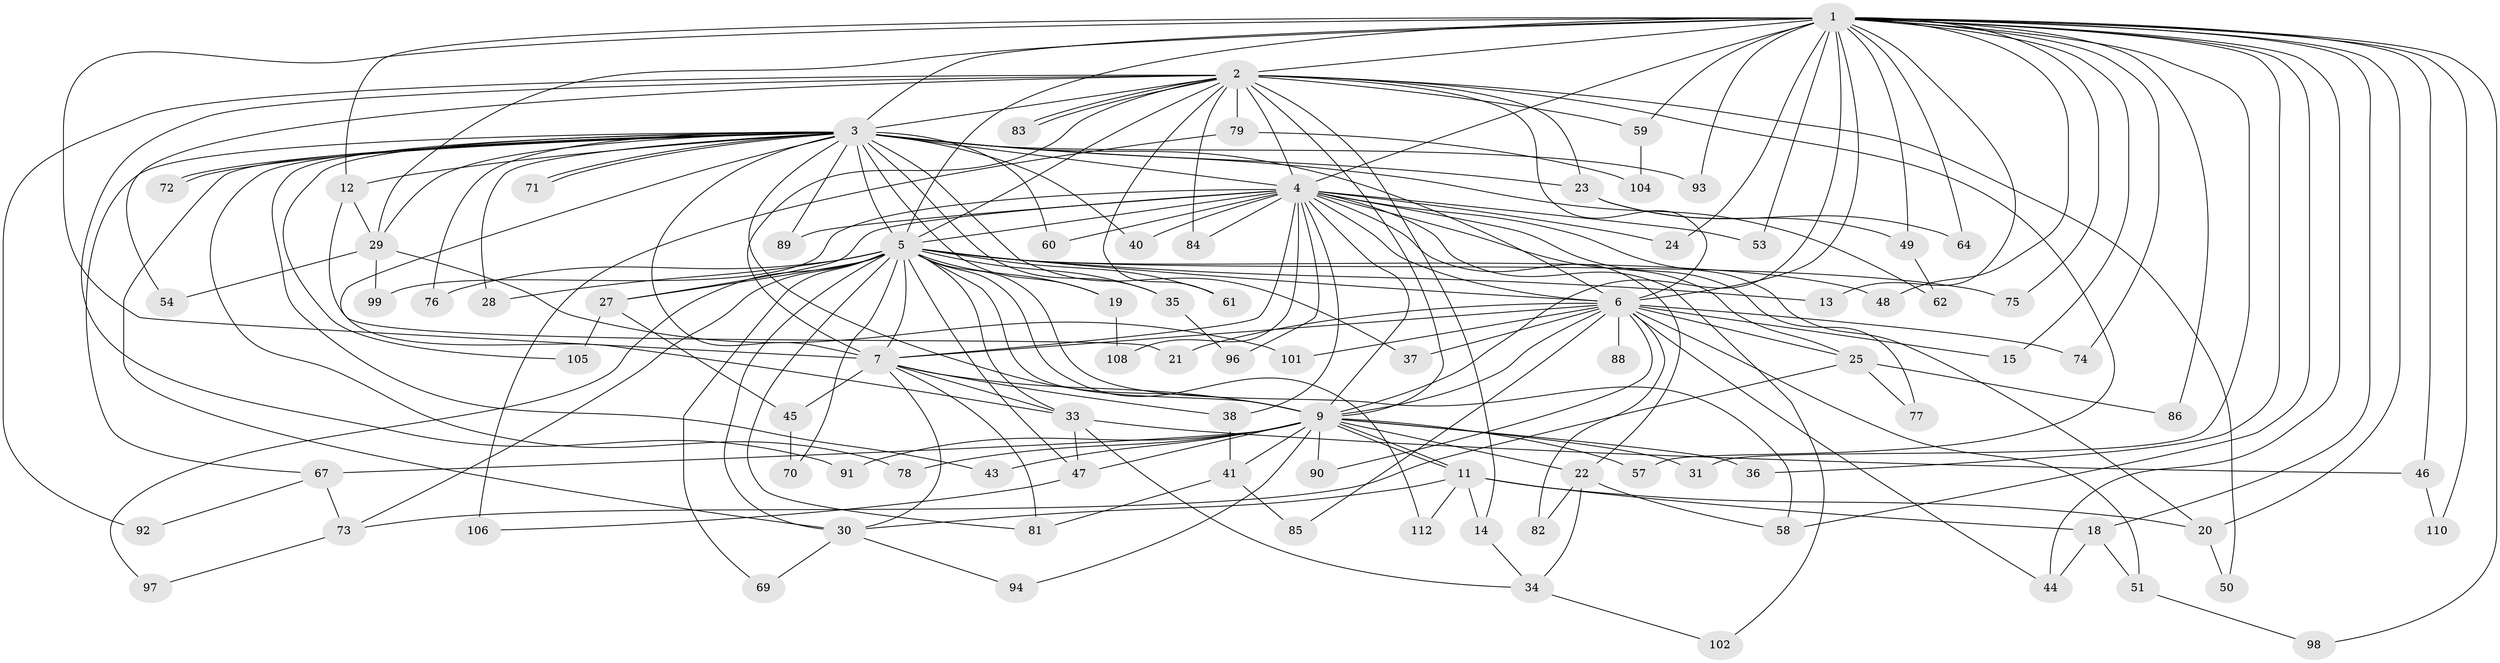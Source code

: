 // Generated by graph-tools (version 1.1) at 2025/23/03/03/25 07:23:38]
// undirected, 89 vertices, 199 edges
graph export_dot {
graph [start="1"]
  node [color=gray90,style=filled];
  1 [super="+10"];
  2 [super="+63"];
  3 [super="+8"];
  4 [super="+16"];
  5 [super="+111"];
  6 [super="+68"];
  7 [super="+65"];
  9 [super="+17"];
  11;
  12 [super="+55"];
  13;
  14;
  15;
  18;
  19;
  20 [super="+42"];
  21;
  22 [super="+103"];
  23 [super="+26"];
  24;
  25;
  27;
  28;
  29 [super="+32"];
  30 [super="+56"];
  31;
  33 [super="+39"];
  34 [super="+107"];
  35;
  36;
  37;
  38;
  40;
  41;
  43;
  44 [super="+66"];
  45 [super="+95"];
  46;
  47 [super="+52"];
  48;
  49;
  50;
  51;
  53;
  54;
  57;
  58 [super="+87"];
  59;
  60;
  61;
  62;
  64;
  67 [super="+80"];
  69;
  70;
  71;
  72;
  73 [super="+109"];
  74;
  75;
  76;
  77;
  78;
  79;
  81 [super="+100"];
  82;
  83;
  84;
  85;
  86;
  88;
  89;
  90;
  91;
  92;
  93;
  94;
  96;
  97;
  98;
  99;
  101;
  102;
  104;
  105;
  106;
  108;
  110;
  112;
  1 -- 2 [weight=2];
  1 -- 3 [weight=4];
  1 -- 4 [weight=2];
  1 -- 5 [weight=2];
  1 -- 6 [weight=2];
  1 -- 7 [weight=2];
  1 -- 9 [weight=2];
  1 -- 15;
  1 -- 18;
  1 -- 20;
  1 -- 24;
  1 -- 29;
  1 -- 36;
  1 -- 48;
  1 -- 49;
  1 -- 53;
  1 -- 59;
  1 -- 64;
  1 -- 75;
  1 -- 93;
  1 -- 98;
  1 -- 110;
  1 -- 74;
  1 -- 12;
  1 -- 13;
  1 -- 46;
  1 -- 86;
  1 -- 31;
  1 -- 58;
  1 -- 44;
  2 -- 3 [weight=2];
  2 -- 4;
  2 -- 5 [weight=2];
  2 -- 6 [weight=2];
  2 -- 7;
  2 -- 9;
  2 -- 14;
  2 -- 50;
  2 -- 54;
  2 -- 57;
  2 -- 59;
  2 -- 61;
  2 -- 79 [weight=2];
  2 -- 83;
  2 -- 83;
  2 -- 91;
  2 -- 92;
  2 -- 84;
  2 -- 23;
  3 -- 4 [weight=2];
  3 -- 5 [weight=3];
  3 -- 6 [weight=2];
  3 -- 7 [weight=2];
  3 -- 9 [weight=2];
  3 -- 19;
  3 -- 23 [weight=2];
  3 -- 28;
  3 -- 30;
  3 -- 35;
  3 -- 40;
  3 -- 43;
  3 -- 60;
  3 -- 62;
  3 -- 67;
  3 -- 71;
  3 -- 71;
  3 -- 72;
  3 -- 72;
  3 -- 78;
  3 -- 93;
  3 -- 105;
  3 -- 37;
  3 -- 76;
  3 -- 89;
  3 -- 29;
  3 -- 33;
  3 -- 12;
  4 -- 5 [weight=2];
  4 -- 6;
  4 -- 7;
  4 -- 9 [weight=2];
  4 -- 20;
  4 -- 22;
  4 -- 24;
  4 -- 25;
  4 -- 27;
  4 -- 38;
  4 -- 40;
  4 -- 53;
  4 -- 77;
  4 -- 84;
  4 -- 89;
  4 -- 96;
  4 -- 99;
  4 -- 102;
  4 -- 108;
  4 -- 60;
  5 -- 6;
  5 -- 7;
  5 -- 9;
  5 -- 13;
  5 -- 19;
  5 -- 27;
  5 -- 28;
  5 -- 33;
  5 -- 35;
  5 -- 47;
  5 -- 48;
  5 -- 58;
  5 -- 61;
  5 -- 69;
  5 -- 70;
  5 -- 73;
  5 -- 75;
  5 -- 76;
  5 -- 81;
  5 -- 97;
  5 -- 112;
  5 -- 30;
  6 -- 7;
  6 -- 9;
  6 -- 15;
  6 -- 21;
  6 -- 25;
  6 -- 37;
  6 -- 44;
  6 -- 51;
  6 -- 74;
  6 -- 82;
  6 -- 85;
  6 -- 88 [weight=2];
  6 -- 90;
  6 -- 101;
  7 -- 9;
  7 -- 33;
  7 -- 38;
  7 -- 45;
  7 -- 81;
  7 -- 30;
  9 -- 11;
  9 -- 11;
  9 -- 22 [weight=2];
  9 -- 31;
  9 -- 36;
  9 -- 41;
  9 -- 43;
  9 -- 47;
  9 -- 57;
  9 -- 78;
  9 -- 90;
  9 -- 91;
  9 -- 94;
  9 -- 67 [weight=2];
  11 -- 14;
  11 -- 18;
  11 -- 30;
  11 -- 112;
  11 -- 20;
  12 -- 21;
  12 -- 29;
  14 -- 34;
  18 -- 44;
  18 -- 51;
  19 -- 108;
  20 -- 50;
  22 -- 58;
  22 -- 82;
  22 -- 34;
  23 -- 49;
  23 -- 64;
  25 -- 73;
  25 -- 77;
  25 -- 86;
  27 -- 45 [weight=2];
  27 -- 105;
  29 -- 54;
  29 -- 99;
  29 -- 101;
  30 -- 69;
  30 -- 94;
  33 -- 34;
  33 -- 46;
  33 -- 47;
  34 -- 102;
  35 -- 96;
  38 -- 41;
  41 -- 85;
  41 -- 81;
  45 -- 70;
  46 -- 110;
  47 -- 106;
  49 -- 62;
  51 -- 98;
  59 -- 104;
  67 -- 73;
  67 -- 92;
  73 -- 97;
  79 -- 104;
  79 -- 106;
}
